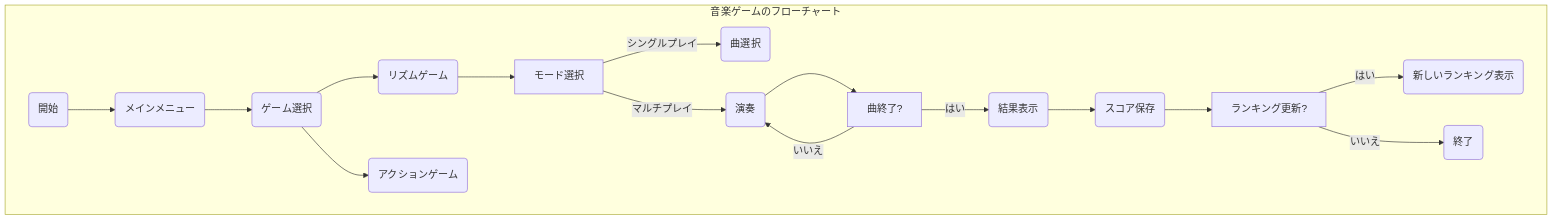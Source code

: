 flowchart TD
subgraph 音楽ゲームのフローチャート
    
    Start(開始)
    MainMenu(メインメニュー)
    GameSelect(ゲーム選択)
    RhythmGame(リズムゲーム)
    ActionGame(アクションゲーム)
    ModeSelect[モード選択]
    MusicSelect(曲選択)
    PlayStart(演奏)
    PlayEnd[曲終了?]
    H(結果表示)
    I(スコア保存)
    J[ランキング更新?]
    K(新しいランキング表示)
    L(終了)
    
    Start --> MainMenu
    MainMenu --> GameSelect
    GameSelect --> RhythmGame
    GameSelect --> ActionGame
    RhythmGame --> ModeSelect
    ModeSelect -->|シングルプレイ| MusicSelect
    ModeSelect -->|マルチプレイ| PlayStart
    PlayStart --> PlayEnd
    PlayEnd -->|はい| H
    PlayEnd -->|いいえ| PlayStart
    H --> I
    I --> J
    J -->|はい| K
    J -->|いいえ| L
end
